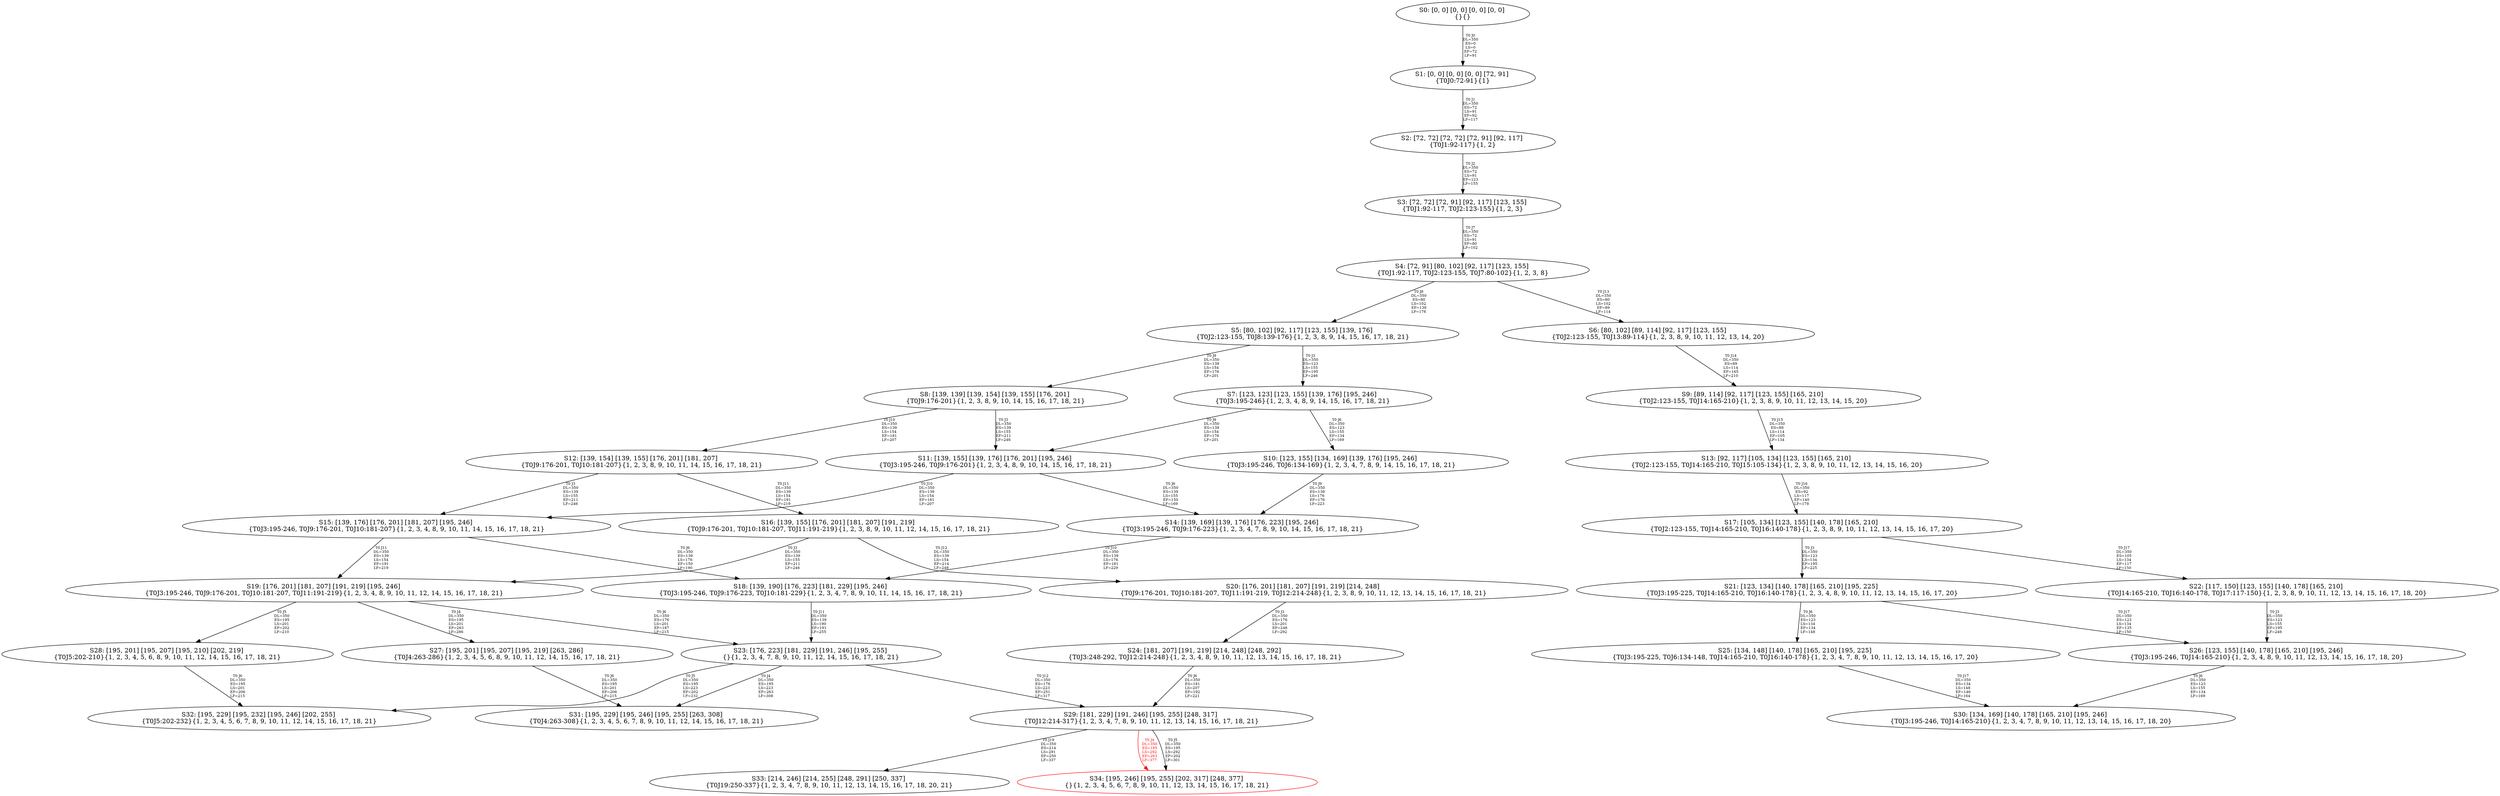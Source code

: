 digraph {
	S0[label="S0: [0, 0] [0, 0] [0, 0] [0, 0] \n{}{}"];
	S1[label="S1: [0, 0] [0, 0] [0, 0] [72, 91] \n{T0J0:72-91}{1}"];
	S2[label="S2: [72, 72] [72, 72] [72, 91] [92, 117] \n{T0J1:92-117}{1, 2}"];
	S3[label="S3: [72, 72] [72, 91] [92, 117] [123, 155] \n{T0J1:92-117, T0J2:123-155}{1, 2, 3}"];
	S4[label="S4: [72, 91] [80, 102] [92, 117] [123, 155] \n{T0J1:92-117, T0J2:123-155, T0J7:80-102}{1, 2, 3, 8}"];
	S5[label="S5: [80, 102] [92, 117] [123, 155] [139, 176] \n{T0J2:123-155, T0J8:139-176}{1, 2, 3, 8, 9, 14, 15, 16, 17, 18, 21}"];
	S6[label="S6: [80, 102] [89, 114] [92, 117] [123, 155] \n{T0J2:123-155, T0J13:89-114}{1, 2, 3, 8, 9, 10, 11, 12, 13, 14, 20}"];
	S7[label="S7: [123, 123] [123, 155] [139, 176] [195, 246] \n{T0J3:195-246}{1, 2, 3, 4, 8, 9, 14, 15, 16, 17, 18, 21}"];
	S8[label="S8: [139, 139] [139, 154] [139, 155] [176, 201] \n{T0J9:176-201}{1, 2, 3, 8, 9, 10, 14, 15, 16, 17, 18, 21}"];
	S9[label="S9: [89, 114] [92, 117] [123, 155] [165, 210] \n{T0J2:123-155, T0J14:165-210}{1, 2, 3, 8, 9, 10, 11, 12, 13, 14, 15, 20}"];
	S10[label="S10: [123, 155] [134, 169] [139, 176] [195, 246] \n{T0J3:195-246, T0J6:134-169}{1, 2, 3, 4, 7, 8, 9, 14, 15, 16, 17, 18, 21}"];
	S11[label="S11: [139, 155] [139, 176] [176, 201] [195, 246] \n{T0J3:195-246, T0J9:176-201}{1, 2, 3, 4, 8, 9, 10, 14, 15, 16, 17, 18, 21}"];
	S12[label="S12: [139, 154] [139, 155] [176, 201] [181, 207] \n{T0J9:176-201, T0J10:181-207}{1, 2, 3, 8, 9, 10, 11, 14, 15, 16, 17, 18, 21}"];
	S13[label="S13: [92, 117] [105, 134] [123, 155] [165, 210] \n{T0J2:123-155, T0J14:165-210, T0J15:105-134}{1, 2, 3, 8, 9, 10, 11, 12, 13, 14, 15, 16, 20}"];
	S14[label="S14: [139, 169] [139, 176] [176, 223] [195, 246] \n{T0J3:195-246, T0J9:176-223}{1, 2, 3, 4, 7, 8, 9, 10, 14, 15, 16, 17, 18, 21}"];
	S15[label="S15: [139, 176] [176, 201] [181, 207] [195, 246] \n{T0J3:195-246, T0J9:176-201, T0J10:181-207}{1, 2, 3, 4, 8, 9, 10, 11, 14, 15, 16, 17, 18, 21}"];
	S16[label="S16: [139, 155] [176, 201] [181, 207] [191, 219] \n{T0J9:176-201, T0J10:181-207, T0J11:191-219}{1, 2, 3, 8, 9, 10, 11, 12, 14, 15, 16, 17, 18, 21}"];
	S17[label="S17: [105, 134] [123, 155] [140, 178] [165, 210] \n{T0J2:123-155, T0J14:165-210, T0J16:140-178}{1, 2, 3, 8, 9, 10, 11, 12, 13, 14, 15, 16, 17, 20}"];
	S18[label="S18: [139, 190] [176, 223] [181, 229] [195, 246] \n{T0J3:195-246, T0J9:176-223, T0J10:181-229}{1, 2, 3, 4, 7, 8, 9, 10, 11, 14, 15, 16, 17, 18, 21}"];
	S19[label="S19: [176, 201] [181, 207] [191, 219] [195, 246] \n{T0J3:195-246, T0J9:176-201, T0J10:181-207, T0J11:191-219}{1, 2, 3, 4, 8, 9, 10, 11, 12, 14, 15, 16, 17, 18, 21}"];
	S20[label="S20: [176, 201] [181, 207] [191, 219] [214, 248] \n{T0J9:176-201, T0J10:181-207, T0J11:191-219, T0J12:214-248}{1, 2, 3, 8, 9, 10, 11, 12, 13, 14, 15, 16, 17, 18, 21}"];
	S21[label="S21: [123, 134] [140, 178] [165, 210] [195, 225] \n{T0J3:195-225, T0J14:165-210, T0J16:140-178}{1, 2, 3, 4, 8, 9, 10, 11, 12, 13, 14, 15, 16, 17, 20}"];
	S22[label="S22: [117, 150] [123, 155] [140, 178] [165, 210] \n{T0J14:165-210, T0J16:140-178, T0J17:117-150}{1, 2, 3, 8, 9, 10, 11, 12, 13, 14, 15, 16, 17, 18, 20}"];
	S23[label="S23: [176, 223] [181, 229] [191, 246] [195, 255] \n{}{1, 2, 3, 4, 7, 8, 9, 10, 11, 12, 14, 15, 16, 17, 18, 21}"];
	S24[label="S24: [181, 207] [191, 219] [214, 248] [248, 292] \n{T0J3:248-292, T0J12:214-248}{1, 2, 3, 4, 8, 9, 10, 11, 12, 13, 14, 15, 16, 17, 18, 21}"];
	S25[label="S25: [134, 148] [140, 178] [165, 210] [195, 225] \n{T0J3:195-225, T0J6:134-148, T0J14:165-210, T0J16:140-178}{1, 2, 3, 4, 7, 8, 9, 10, 11, 12, 13, 14, 15, 16, 17, 20}"];
	S26[label="S26: [123, 155] [140, 178] [165, 210] [195, 246] \n{T0J3:195-246, T0J14:165-210}{1, 2, 3, 4, 8, 9, 10, 11, 12, 13, 14, 15, 16, 17, 18, 20}"];
	S27[label="S27: [195, 201] [195, 207] [195, 219] [263, 286] \n{T0J4:263-286}{1, 2, 3, 4, 5, 6, 8, 9, 10, 11, 12, 14, 15, 16, 17, 18, 21}"];
	S28[label="S28: [195, 201] [195, 207] [195, 210] [202, 219] \n{T0J5:202-210}{1, 2, 3, 4, 5, 6, 8, 9, 10, 11, 12, 14, 15, 16, 17, 18, 21}"];
	S29[label="S29: [181, 229] [191, 246] [195, 255] [248, 317] \n{T0J12:214-317}{1, 2, 3, 4, 7, 8, 9, 10, 11, 12, 13, 14, 15, 16, 17, 18, 21}"];
	S30[label="S30: [134, 169] [140, 178] [165, 210] [195, 246] \n{T0J3:195-246, T0J14:165-210}{1, 2, 3, 4, 7, 8, 9, 10, 11, 12, 13, 14, 15, 16, 17, 18, 20}"];
	S31[label="S31: [195, 229] [195, 246] [195, 255] [263, 308] \n{T0J4:263-308}{1, 2, 3, 4, 5, 6, 7, 8, 9, 10, 11, 12, 14, 15, 16, 17, 18, 21}"];
	S32[label="S32: [195, 229] [195, 232] [195, 246] [202, 255] \n{T0J5:202-232}{1, 2, 3, 4, 5, 6, 7, 8, 9, 10, 11, 12, 14, 15, 16, 17, 18, 21}"];
	S33[label="S33: [214, 246] [214, 255] [248, 291] [250, 337] \n{T0J19:250-337}{1, 2, 3, 4, 7, 8, 9, 10, 11, 12, 13, 14, 15, 16, 17, 18, 20, 21}"];
	S34[label="S34: [195, 246] [195, 255] [202, 317] [248, 377] \n{}{1, 2, 3, 4, 5, 6, 7, 8, 9, 10, 11, 12, 13, 14, 15, 16, 17, 18, 21}"];
	S0 -> S1[label="T0 J0\nDL=350\nES=0\nLS=0\nEF=72\nLF=91",fontsize=8];
	S1 -> S2[label="T0 J1\nDL=350\nES=72\nLS=91\nEF=92\nLF=117",fontsize=8];
	S2 -> S3[label="T0 J2\nDL=350\nES=72\nLS=91\nEF=123\nLF=155",fontsize=8];
	S3 -> S4[label="T0 J7\nDL=350\nES=72\nLS=91\nEF=80\nLF=102",fontsize=8];
	S4 -> S5[label="T0 J8\nDL=350\nES=80\nLS=102\nEF=139\nLF=176",fontsize=8];
	S4 -> S6[label="T0 J13\nDL=350\nES=80\nLS=102\nEF=89\nLF=114",fontsize=8];
	S5 -> S7[label="T0 J3\nDL=350\nES=123\nLS=155\nEF=195\nLF=246",fontsize=8];
	S5 -> S8[label="T0 J9\nDL=350\nES=139\nLS=154\nEF=176\nLF=201",fontsize=8];
	S6 -> S9[label="T0 J14\nDL=350\nES=89\nLS=114\nEF=165\nLF=210",fontsize=8];
	S7 -> S10[label="T0 J6\nDL=350\nES=123\nLS=155\nEF=134\nLF=169",fontsize=8];
	S7 -> S11[label="T0 J9\nDL=350\nES=139\nLS=154\nEF=176\nLF=201",fontsize=8];
	S8 -> S11[label="T0 J3\nDL=350\nES=139\nLS=155\nEF=211\nLF=246",fontsize=8];
	S8 -> S12[label="T0 J10\nDL=350\nES=139\nLS=154\nEF=181\nLF=207",fontsize=8];
	S9 -> S13[label="T0 J15\nDL=350\nES=89\nLS=114\nEF=105\nLF=134",fontsize=8];
	S10 -> S14[label="T0 J9\nDL=350\nES=139\nLS=176\nEF=176\nLF=223",fontsize=8];
	S11 -> S14[label="T0 J6\nDL=350\nES=139\nLS=155\nEF=150\nLF=169",fontsize=8];
	S11 -> S15[label="T0 J10\nDL=350\nES=139\nLS=154\nEF=181\nLF=207",fontsize=8];
	S12 -> S15[label="T0 J3\nDL=350\nES=139\nLS=155\nEF=211\nLF=246",fontsize=8];
	S12 -> S16[label="T0 J11\nDL=350\nES=139\nLS=154\nEF=191\nLF=219",fontsize=8];
	S13 -> S17[label="T0 J16\nDL=350\nES=92\nLS=117\nEF=140\nLF=178",fontsize=8];
	S14 -> S18[label="T0 J10\nDL=350\nES=139\nLS=176\nEF=181\nLF=229",fontsize=8];
	S15 -> S18[label="T0 J6\nDL=350\nES=139\nLS=176\nEF=150\nLF=190",fontsize=8];
	S15 -> S19[label="T0 J11\nDL=350\nES=139\nLS=154\nEF=191\nLF=219",fontsize=8];
	S16 -> S19[label="T0 J3\nDL=350\nES=139\nLS=155\nEF=211\nLF=246",fontsize=8];
	S16 -> S20[label="T0 J12\nDL=350\nES=139\nLS=154\nEF=214\nLF=248",fontsize=8];
	S17 -> S21[label="T0 J3\nDL=350\nES=123\nLS=134\nEF=195\nLF=225",fontsize=8];
	S17 -> S22[label="T0 J17\nDL=350\nES=105\nLS=134\nEF=117\nLF=150",fontsize=8];
	S18 -> S23[label="T0 J11\nDL=350\nES=139\nLS=190\nEF=191\nLF=255",fontsize=8];
	S19 -> S27[label="T0 J4\nDL=350\nES=195\nLS=201\nEF=263\nLF=286",fontsize=8];
	S19 -> S28[label="T0 J5\nDL=350\nES=195\nLS=201\nEF=202\nLF=210",fontsize=8];
	S19 -> S23[label="T0 J6\nDL=350\nES=176\nLS=201\nEF=187\nLF=215",fontsize=8];
	S20 -> S24[label="T0 J3\nDL=350\nES=176\nLS=201\nEF=248\nLF=292",fontsize=8];
	S21 -> S25[label="T0 J6\nDL=350\nES=123\nLS=134\nEF=134\nLF=148",fontsize=8];
	S21 -> S26[label="T0 J17\nDL=350\nES=123\nLS=134\nEF=135\nLF=150",fontsize=8];
	S22 -> S26[label="T0 J3\nDL=350\nES=123\nLS=155\nEF=195\nLF=246",fontsize=8];
	S23 -> S31[label="T0 J4\nDL=350\nES=195\nLS=223\nEF=263\nLF=308",fontsize=8];
	S23 -> S32[label="T0 J5\nDL=350\nES=195\nLS=223\nEF=202\nLF=232",fontsize=8];
	S23 -> S29[label="T0 J12\nDL=350\nES=176\nLS=223\nEF=251\nLF=317",fontsize=8];
	S24 -> S29[label="T0 J6\nDL=350\nES=181\nLS=207\nEF=192\nLF=221",fontsize=8];
	S25 -> S30[label="T0 J17\nDL=350\nES=134\nLS=148\nEF=146\nLF=164",fontsize=8];
	S26 -> S30[label="T0 J6\nDL=350\nES=123\nLS=155\nEF=134\nLF=169",fontsize=8];
	S27 -> S31[label="T0 J6\nDL=350\nES=195\nLS=201\nEF=206\nLF=215",fontsize=8];
	S28 -> S32[label="T0 J6\nDL=350\nES=195\nLS=201\nEF=206\nLF=215",fontsize=8];
	S29 -> S34[label="T0 J4\nDL=350\nES=195\nLS=292\nEF=263\nLF=377",color=Red,fontcolor=Red,fontsize=8];
S34[color=Red];
	S29 -> S34[label="T0 J5\nDL=350\nES=195\nLS=292\nEF=202\nLF=301",fontsize=8];
	S29 -> S33[label="T0 J19\nDL=350\nES=214\nLS=291\nEF=250\nLF=337",fontsize=8];
}
